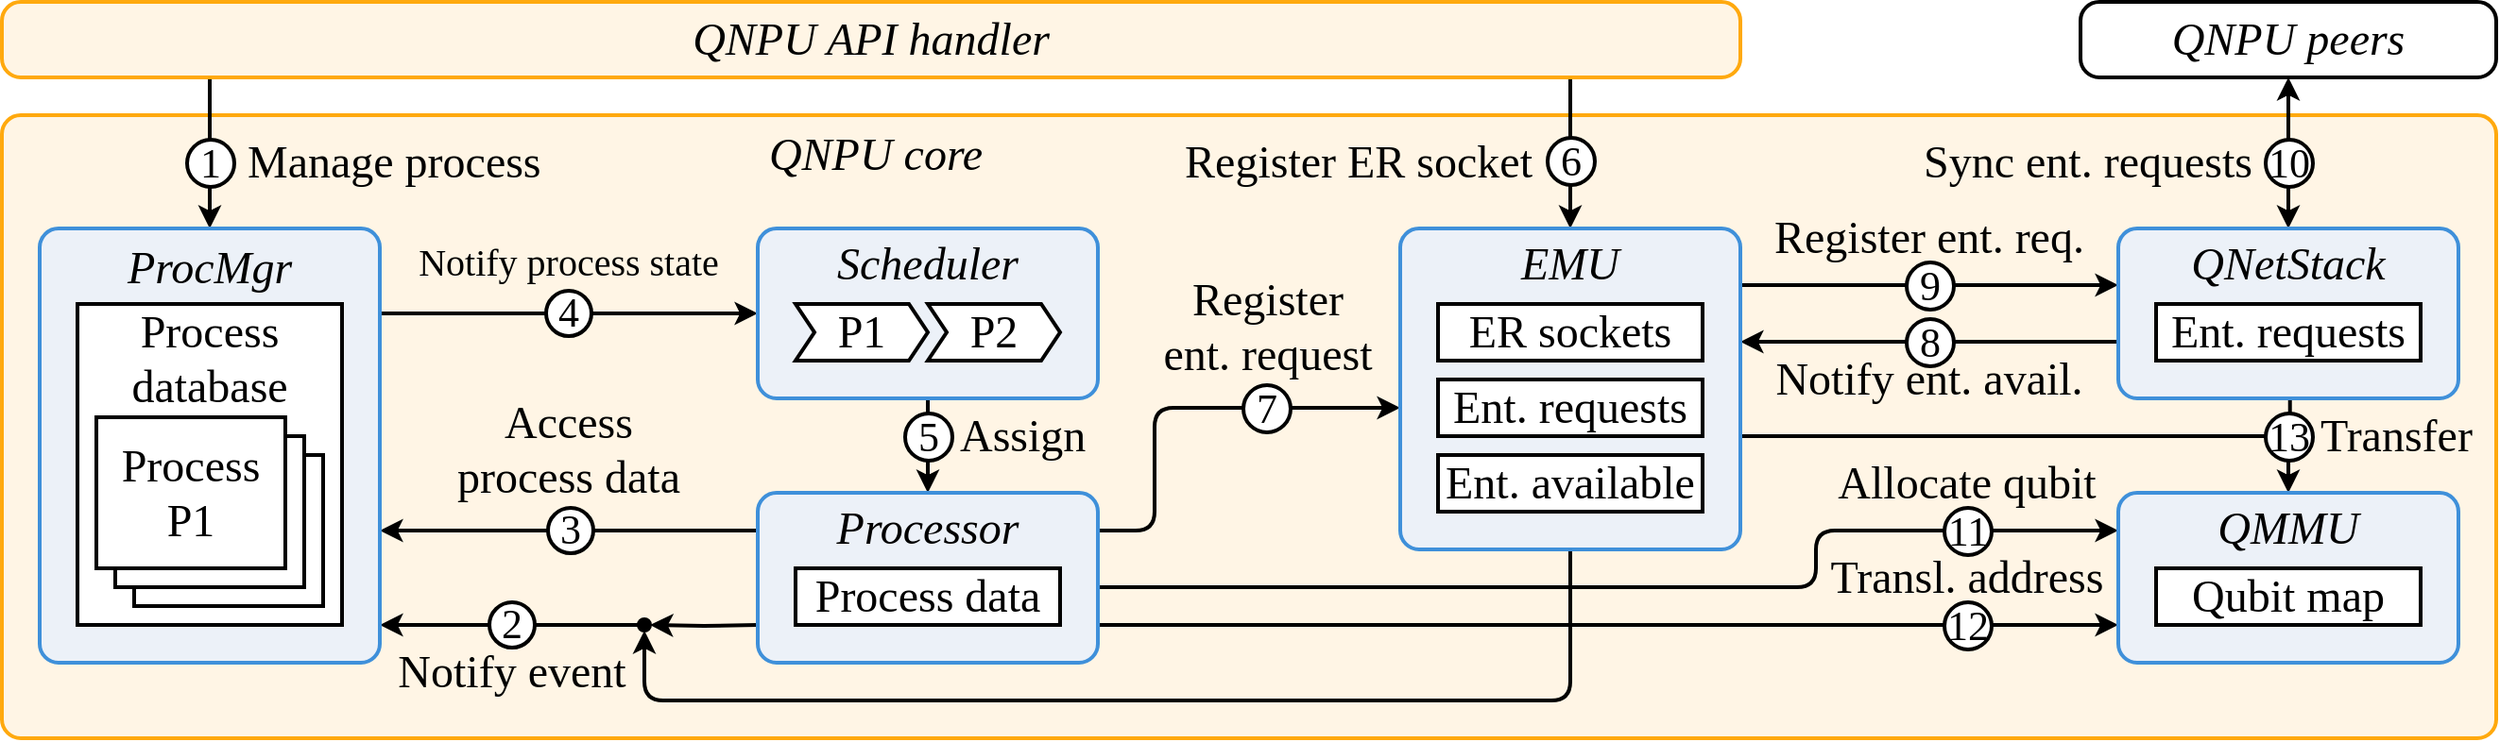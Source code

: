 <mxfile version="24.6.4" type="device">
  <diagram id="mJ-dKqEsO_aJzeUCnxig" name="Page-1">
    <mxGraphModel dx="1026" dy="-244" grid="1" gridSize="10" guides="1" tooltips="1" connect="1" arrows="1" fold="1" page="1" pageScale="1" pageWidth="1100" pageHeight="850" background="none" math="0" shadow="0">
      <root>
        <mxCell id="0" />
        <mxCell id="1" parent="0" />
        <mxCell id="3Ci6Us2nr3d3UgxeymEM-1" value="QNPU core" style="rounded=1;whiteSpace=wrap;html=1;strokeWidth=2;fontFamily=Times New Roman;fontSize=24;align=center;verticalAlign=top;spacingRight=395;spacingLeft=0;spacingTop=2;spacing=0;absoluteArcSize=1;arcSize=20;fontStyle=2;fillColor=#FFF5E5;strokeColor=#FFA90E;" parent="1" vertex="1">
          <mxGeometry x="80" y="1020" width="1320" height="330" as="geometry" />
        </mxCell>
        <mxCell id="0AGVeKyfi7na3ugY_2Dh-66" value="" style="endArrow=classic;html=1;strokeWidth=2;arcSize=20;" parent="1" edge="1">
          <mxGeometry width="50" height="50" relative="1" as="geometry">
            <mxPoint x="660" y="1270" as="sourcePoint" />
            <mxPoint x="1200" y="1240" as="targetPoint" />
            <Array as="points">
              <mxPoint x="1040" y="1270" />
              <mxPoint x="1040" y="1240" />
            </Array>
          </mxGeometry>
        </mxCell>
        <mxCell id="hcWTpKpT21OsxyFrRAE7-55" style="edgeStyle=orthogonalEdgeStyle;rounded=0;orthogonalLoop=1;jettySize=auto;html=1;entryX=0;entryY=0.5;entryDx=0;entryDy=0;strokeWidth=2;fontSize=20;arcSize=40;" parent="1" edge="1">
          <mxGeometry relative="1" as="geometry">
            <mxPoint x="280" y="1125" as="sourcePoint" />
            <mxPoint x="480" y="1125" as="targetPoint" />
          </mxGeometry>
        </mxCell>
        <mxCell id="hcWTpKpT21OsxyFrRAE7-59" style="edgeStyle=orthogonalEdgeStyle;rounded=0;orthogonalLoop=1;jettySize=auto;html=1;entryX=0;entryY=0.5;entryDx=0;entryDy=0;strokeWidth=2;fontSize=20;arcSize=40;" parent="1" edge="1">
          <mxGeometry relative="1" as="geometry">
            <mxPoint x="480" y="1240" as="sourcePoint" />
            <mxPoint x="280" y="1240" as="targetPoint" />
          </mxGeometry>
        </mxCell>
        <mxCell id="hcWTpKpT21OsxyFrRAE7-61" style="edgeStyle=orthogonalEdgeStyle;rounded=0;orthogonalLoop=1;jettySize=auto;html=1;entryX=0;entryY=0.5;entryDx=0;entryDy=0;strokeWidth=2;fontSize=20;exitX=0;exitY=0.5;exitDx=0;exitDy=0;arcSize=40;" parent="1" source="k2Un-w2lnXZwaTTrBxmM-7" edge="1">
          <mxGeometry relative="1" as="geometry">
            <mxPoint x="410" y="1290" as="sourcePoint" />
            <mxPoint x="280" y="1290" as="targetPoint" />
          </mxGeometry>
        </mxCell>
        <mxCell id="knLfs_AyrQ2a8iT-tpj--4" style="edgeStyle=orthogonalEdgeStyle;rounded=0;orthogonalLoop=1;jettySize=auto;html=1;strokeWidth=2;fontSize=20;arcSize=40;" parent="1" edge="1">
          <mxGeometry relative="1" as="geometry">
            <mxPoint x="660" y="1290" as="sourcePoint" />
            <mxPoint x="1200" y="1290" as="targetPoint" />
          </mxGeometry>
        </mxCell>
        <mxCell id="k2Un-w2lnXZwaTTrBxmM-11" style="edgeStyle=orthogonalEdgeStyle;rounded=1;orthogonalLoop=1;jettySize=auto;html=1;exitX=0.5;exitY=1;exitDx=0;exitDy=0;entryX=0.5;entryY=1;entryDx=0;entryDy=0;endArrow=classic;endFill=1;strokeWidth=2;arcSize=20;" parent="1" source="knLfs_AyrQ2a8iT-tpj--65" target="k2Un-w2lnXZwaTTrBxmM-7" edge="1">
          <mxGeometry relative="1" as="geometry">
            <Array as="points">
              <mxPoint x="910" y="1330" />
              <mxPoint x="420" y="1330" />
            </Array>
          </mxGeometry>
        </mxCell>
        <mxCell id="knLfs_AyrQ2a8iT-tpj--76" style="edgeStyle=orthogonalEdgeStyle;rounded=0;orthogonalLoop=1;jettySize=auto;html=1;entryX=0;entryY=0.5;entryDx=0;entryDy=0;strokeWidth=2;fontSize=20;arcSize=40;" parent="1" edge="1">
          <mxGeometry relative="1" as="geometry">
            <mxPoint x="1000" y="1110" as="sourcePoint" />
            <mxPoint x="1200" y="1110" as="targetPoint" />
          </mxGeometry>
        </mxCell>
        <mxCell id="knLfs_AyrQ2a8iT-tpj--78" style="edgeStyle=orthogonalEdgeStyle;rounded=0;orthogonalLoop=1;jettySize=auto;html=1;entryX=0;entryY=0.5;entryDx=0;entryDy=0;strokeWidth=2;fontSize=20;arcSize=40;" parent="1" edge="1">
          <mxGeometry relative="1" as="geometry">
            <mxPoint x="1200.0" y="1140" as="sourcePoint" />
            <mxPoint x="1000" y="1140" as="targetPoint" />
          </mxGeometry>
        </mxCell>
        <mxCell id="knLfs_AyrQ2a8iT-tpj--81" style="edgeStyle=orthogonalEdgeStyle;rounded=1;orthogonalLoop=1;jettySize=auto;html=1;exitX=0.5;exitY=1;exitDx=0;exitDy=0;strokeColor=#000000;strokeWidth=2;fontSize=20;fontColor=#000000;arcSize=20;" parent="1" edge="1">
          <mxGeometry relative="1" as="geometry">
            <mxPoint x="660" y="1240" as="sourcePoint" />
            <mxPoint x="820" y="1175" as="targetPoint" />
            <Array as="points">
              <mxPoint x="690" y="1240" />
              <mxPoint x="690" y="1175" />
            </Array>
          </mxGeometry>
        </mxCell>
        <mxCell id="k2Un-w2lnXZwaTTrBxmM-2" style="edgeStyle=orthogonalEdgeStyle;rounded=1;orthogonalLoop=1;jettySize=auto;html=1;entryX=0.5;entryY=0;entryDx=0;entryDy=0;strokeColor=#000000;strokeWidth=2;fontSize=20;fontColor=#000000;arcSize=20;" parent="1" edge="1">
          <mxGeometry relative="1" as="geometry">
            <mxPoint x="1000" y="1190" as="sourcePoint" />
            <mxPoint x="1290" y="1220" as="targetPoint" />
            <Array as="points">
              <mxPoint x="1020" y="1190" />
              <mxPoint x="1290" y="1190" />
            </Array>
          </mxGeometry>
        </mxCell>
        <mxCell id="k2Un-w2lnXZwaTTrBxmM-10" style="edgeStyle=orthogonalEdgeStyle;rounded=0;orthogonalLoop=1;jettySize=auto;html=1;strokeWidth=2;fontSize=20;entryX=1;entryY=0.5;entryDx=0;entryDy=0;arcSize=40;" parent="1" target="k2Un-w2lnXZwaTTrBxmM-7" edge="1">
          <mxGeometry relative="1" as="geometry">
            <mxPoint x="480" y="1290" as="sourcePoint" />
            <mxPoint x="430" y="1290" as="targetPoint" />
          </mxGeometry>
        </mxCell>
        <mxCell id="k2Un-w2lnXZwaTTrBxmM-12" style="edgeStyle=orthogonalEdgeStyle;rounded=0;orthogonalLoop=1;jettySize=auto;html=1;entryX=0.5;entryY=0;entryDx=0;entryDy=0;strokeColor=#000000;strokeWidth=2;fontSize=20;fontColor=#000000;arcSize=40;" parent="1" edge="1">
          <mxGeometry relative="1" as="geometry">
            <mxPoint x="190" y="1000" as="sourcePoint" />
            <mxPoint x="190" y="1080" as="targetPoint" />
            <Array as="points">
              <mxPoint x="190" y="1070" />
              <mxPoint x="190" y="1070" />
            </Array>
          </mxGeometry>
        </mxCell>
        <mxCell id="k2Un-w2lnXZwaTTrBxmM-14" style="edgeStyle=orthogonalEdgeStyle;rounded=0;orthogonalLoop=1;jettySize=auto;html=1;entryX=0.5;entryY=0;entryDx=0;entryDy=0;strokeColor=#000000;strokeWidth=2;fontSize=20;fontColor=#000000;arcSize=40;" parent="1" edge="1">
          <mxGeometry relative="1" as="geometry">
            <mxPoint x="910" y="1000" as="sourcePoint" />
            <mxPoint x="910" y="1080" as="targetPoint" />
            <Array as="points">
              <mxPoint x="910" y="1070" />
              <mxPoint x="910" y="1070" />
            </Array>
          </mxGeometry>
        </mxCell>
        <mxCell id="ZNSeiTaCfc-gXXWkrzvp-1" style="edgeStyle=orthogonalEdgeStyle;rounded=0;orthogonalLoop=1;jettySize=auto;html=1;entryX=0.5;entryY=0;entryDx=0;entryDy=0;strokeColor=#000000;strokeWidth=2;fontSize=20;fontColor=#000000;startArrow=classic;startFill=1;arcSize=40;" parent="1" edge="1">
          <mxGeometry relative="1" as="geometry">
            <mxPoint x="1290" y="1000" as="sourcePoint" />
            <mxPoint x="1290" y="1080" as="targetPoint" />
            <Array as="points">
              <mxPoint x="1290" y="1070" />
              <mxPoint x="1290" y="1070" />
            </Array>
          </mxGeometry>
        </mxCell>
        <mxCell id="hcWTpKpT21OsxyFrRAE7-52" style="edgeStyle=orthogonalEdgeStyle;rounded=0;orthogonalLoop=1;jettySize=auto;html=1;entryX=0.5;entryY=0;entryDx=0;entryDy=0;strokeColor=#000000;strokeWidth=2;fontSize=20;fontColor=#000000;" parent="1" edge="1">
          <mxGeometry relative="1" as="geometry">
            <mxPoint x="570" y="1170" as="sourcePoint" />
            <mxPoint x="570" y="1220.0" as="targetPoint" />
            <Array as="points">
              <mxPoint x="570" y="1210" />
              <mxPoint x="570" y="1210" />
            </Array>
          </mxGeometry>
        </mxCell>
        <mxCell id="hcWTpKpT21OsxyFrRAE7-53" value="Assign" style="text;html=1;strokeColor=none;fillColor=none;align=left;verticalAlign=middle;whiteSpace=wrap;rounded=0;fontSize=24;fontColor=#000000;fontFamily=Times New Roman;" parent="1" vertex="1">
          <mxGeometry x="585" y="1170" width="75" height="40" as="geometry" />
        </mxCell>
        <mxCell id="hcWTpKpT21OsxyFrRAE7-62" value="Notify process state" style="text;html=1;strokeColor=none;fillColor=none;align=center;verticalAlign=middle;whiteSpace=wrap;rounded=0;fontSize=20;fontColor=#000000;fontFamily=Times New Roman;spacing=0;" parent="1" vertex="1">
          <mxGeometry x="280" y="1077" width="200" height="40" as="geometry" />
        </mxCell>
        <mxCell id="hcWTpKpT21OsxyFrRAE7-63" value="Access process data" style="text;html=1;strokeColor=none;fillColor=none;align=center;verticalAlign=middle;whiteSpace=wrap;rounded=0;fontSize=24;fontColor=#000000;fontFamily=Times New Roman;spacing=0;" parent="1" vertex="1">
          <mxGeometry x="310" y="1164" width="140" height="65" as="geometry" />
        </mxCell>
        <mxCell id="hcWTpKpT21OsxyFrRAE7-64" value="Notify event" style="text;html=1;strokeColor=none;fillColor=none;align=center;verticalAlign=middle;whiteSpace=wrap;rounded=0;fontSize=24;fontColor=#000000;fontFamily=Times New Roman;spacing=0;" parent="1" vertex="1">
          <mxGeometry x="280" y="1297" width="140" height="35" as="geometry" />
        </mxCell>
        <mxCell id="knLfs_AyrQ2a8iT-tpj--5" value="Register&lt;br style=&quot;font-size: 24px;&quot;&gt;ent. request" style="text;html=1;strokeColor=none;fillColor=none;align=center;verticalAlign=middle;whiteSpace=wrap;rounded=0;fontSize=24;fontColor=#000000;fontFamily=Times New Roman;spacing=0;" parent="1" vertex="1">
          <mxGeometry x="690" y="1107" width="120" height="50" as="geometry" />
        </mxCell>
        <mxCell id="knLfs_AyrQ2a8iT-tpj--77" value="Register ent. req." style="text;html=1;strokeColor=none;fillColor=none;align=center;verticalAlign=middle;whiteSpace=wrap;rounded=0;fontSize=24;fontColor=#000000;fontFamily=Times New Roman;spacing=0;" parent="1" vertex="1">
          <mxGeometry x="1000" y="1075" width="200" height="20" as="geometry" />
        </mxCell>
        <mxCell id="knLfs_AyrQ2a8iT-tpj--79" value="Notify ent. avail." style="text;html=1;strokeColor=none;fillColor=none;align=center;verticalAlign=middle;whiteSpace=wrap;rounded=0;fontSize=24;fontColor=#000000;fontFamily=Times New Roman;spacing=0;" parent="1" vertex="1">
          <mxGeometry x="1000" y="1140" width="200" height="40" as="geometry" />
        </mxCell>
        <mxCell id="k2Un-w2lnXZwaTTrBxmM-3" value="Transfer" style="text;html=1;strokeColor=none;fillColor=none;align=left;verticalAlign=middle;whiteSpace=wrap;rounded=0;fontSize=24;fontColor=#000000;fontFamily=Times New Roman;" parent="1" vertex="1">
          <mxGeometry x="1305" y="1170" width="75" height="40" as="geometry" />
        </mxCell>
        <mxCell id="k2Un-w2lnXZwaTTrBxmM-7" value="" style="ellipse;whiteSpace=wrap;html=1;align=left;strokeWidth=2;fillColor=#000000;" parent="1" vertex="1">
          <mxGeometry x="417" y="1287" width="6" height="6" as="geometry" />
        </mxCell>
        <mxCell id="k2Un-w2lnXZwaTTrBxmM-13" value="Manage process" style="text;html=1;strokeColor=none;fillColor=none;align=left;verticalAlign=middle;whiteSpace=wrap;rounded=0;fontSize=24;fontColor=#000000;fontFamily=Times New Roman;" parent="1" vertex="1">
          <mxGeometry x="208" y="1030" width="175" height="30" as="geometry" />
        </mxCell>
        <mxCell id="k2Un-w2lnXZwaTTrBxmM-15" value="Register ER socket" style="text;html=1;strokeColor=none;fillColor=none;align=right;verticalAlign=middle;whiteSpace=wrap;rounded=0;fontSize=24;fontColor=#000000;fontFamily=Times New Roman;" parent="1" vertex="1">
          <mxGeometry x="687" y="1030" width="205" height="30" as="geometry" />
        </mxCell>
        <mxCell id="k2Un-w2lnXZwaTTrBxmM-18" value="6" style="ellipse;whiteSpace=wrap;html=1;aspect=fixed;align=center;strokeWidth=2;spacing=0;fontFamily=Times New Roman;fontSize=22;fontStyle=0" parent="1" vertex="1">
          <mxGeometry x="898" y="1032" width="25" height="25" as="geometry" />
        </mxCell>
        <mxCell id="k2Un-w2lnXZwaTTrBxmM-19" value="4" style="ellipse;whiteSpace=wrap;html=1;aspect=fixed;align=center;strokeWidth=2;spacing=0;fontFamily=Times New Roman;fontSize=22;fontStyle=0" parent="1" vertex="1">
          <mxGeometry x="368" y="1113" width="24" height="24" as="geometry" />
        </mxCell>
        <mxCell id="k2Un-w2lnXZwaTTrBxmM-20" value="5" style="ellipse;whiteSpace=wrap;html=1;aspect=fixed;align=center;strokeWidth=2;spacing=0;fontFamily=Times New Roman;fontSize=22;fontStyle=0" parent="1" vertex="1">
          <mxGeometry x="558" y="1178" width="25" height="25" as="geometry" />
        </mxCell>
        <mxCell id="k2Un-w2lnXZwaTTrBxmM-21" value="3" style="ellipse;whiteSpace=wrap;html=1;aspect=fixed;align=center;strokeWidth=2;spacing=0;fontFamily=Times New Roman;fontSize=22;fontStyle=0" parent="1" vertex="1">
          <mxGeometry x="369" y="1228" width="24" height="24" as="geometry" />
        </mxCell>
        <mxCell id="k2Un-w2lnXZwaTTrBxmM-22" value="7" style="ellipse;whiteSpace=wrap;html=1;aspect=fixed;align=center;strokeWidth=2;spacing=0;fontFamily=Times New Roman;fontSize=22;fontStyle=0" parent="1" vertex="1">
          <mxGeometry x="737" y="1163" width="25" height="25" as="geometry" />
        </mxCell>
        <mxCell id="k2Un-w2lnXZwaTTrBxmM-23" value="2" style="ellipse;whiteSpace=wrap;html=1;aspect=fixed;align=center;strokeWidth=2;spacing=0;fontFamily=Times New Roman;fontSize=22;fontStyle=0" parent="1" vertex="1">
          <mxGeometry x="338" y="1278" width="24" height="24" as="geometry" />
        </mxCell>
        <mxCell id="k2Un-w2lnXZwaTTrBxmM-24" value="9" style="ellipse;whiteSpace=wrap;html=1;aspect=fixed;align=center;strokeWidth=2;spacing=0;fontFamily=Times New Roman;fontSize=22;fontStyle=0" parent="1" vertex="1">
          <mxGeometry x="1088" y="1098" width="25" height="25" as="geometry" />
        </mxCell>
        <mxCell id="k2Un-w2lnXZwaTTrBxmM-26" value="12" style="ellipse;whiteSpace=wrap;html=1;aspect=fixed;align=center;strokeWidth=2;spacing=0;fontFamily=Times New Roman;fontSize=22;fontStyle=0" parent="1" vertex="1">
          <mxGeometry x="1108" y="1278" width="25" height="25" as="geometry" />
        </mxCell>
        <mxCell id="k2Un-w2lnXZwaTTrBxmM-27" value="8" style="ellipse;whiteSpace=wrap;html=1;aspect=fixed;align=center;strokeWidth=2;spacing=0;fontFamily=Times New Roman;fontSize=22;fontStyle=0" parent="1" vertex="1">
          <mxGeometry x="1088" y="1128" width="25" height="25" as="geometry" />
        </mxCell>
        <mxCell id="_O1KRrx9tnjUyHB0LHUW-12" value="" style="endArrow=none;html=1;rounded=0;fontSize=22;strokeWidth=2;" parent="1" edge="1">
          <mxGeometry width="50" height="50" relative="1" as="geometry">
            <mxPoint x="1290.86" y="1170.5" as="sourcePoint" />
            <mxPoint x="1290.86" y="1180.5" as="targetPoint" />
          </mxGeometry>
        </mxCell>
        <mxCell id="k2Un-w2lnXZwaTTrBxmM-28" value="13" style="ellipse;whiteSpace=wrap;html=1;aspect=fixed;align=center;strokeWidth=2;spacing=0;fontFamily=Times New Roman;fontSize=22;fontStyle=0" parent="1" vertex="1">
          <mxGeometry x="1278" y="1178" width="25" height="25" as="geometry" />
        </mxCell>
        <mxCell id="k2Un-w2lnXZwaTTrBxmM-33" value="1" style="ellipse;whiteSpace=wrap;html=1;aspect=fixed;align=center;strokeWidth=2;spacing=0;fontFamily=Times New Roman;fontSize=22;fontStyle=0" parent="1" vertex="1">
          <mxGeometry x="178" y="1033" width="25" height="25" as="geometry" />
        </mxCell>
        <mxCell id="hcWTpKpT21OsxyFrRAE7-13" value="ProcMgr" style="rounded=1;whiteSpace=wrap;html=1;strokeWidth=2;fontFamily=Times New Roman;fontSize=24;align=center;verticalAlign=top;spacingRight=0;spacingLeft=0;spacingTop=2;spacing=0;absoluteArcSize=1;arcSize=20;fontStyle=2;fillColor=#ECF1F8;strokeColor=#3F90DA;" parent="1" vertex="1">
          <mxGeometry x="100" y="1080" width="180" height="230" as="geometry" />
        </mxCell>
        <mxCell id="hcWTpKpT21OsxyFrRAE7-2" value="Process&lt;br style=&quot;font-size: 24px;&quot;&gt;database" style="rounded=0;whiteSpace=wrap;html=1;strokeWidth=2;fontFamily=Times New Roman;fontSize=24;align=center;verticalAlign=top;spacingRight=0;spacingLeft=0;spacingTop=-4;spacing=0;" parent="1" vertex="1">
          <mxGeometry x="120" y="1120" width="140" height="170" as="geometry" />
        </mxCell>
        <mxCell id="hcWTpKpT21OsxyFrRAE7-5" value="P1" style="rounded=0;whiteSpace=wrap;html=1;strokeWidth=2;fontFamily=Times New Roman;fontSize=20;align=center;" parent="1" vertex="1">
          <mxGeometry x="150" y="1200" width="100" height="80" as="geometry" />
        </mxCell>
        <mxCell id="hcWTpKpT21OsxyFrRAE7-4" value="P1" style="rounded=0;whiteSpace=wrap;html=1;strokeWidth=2;fontFamily=Times New Roman;fontSize=20;align=center;" parent="1" vertex="1">
          <mxGeometry x="140" y="1190" width="100" height="80" as="geometry" />
        </mxCell>
        <mxCell id="hcWTpKpT21OsxyFrRAE7-3" value="Process&lt;br style=&quot;font-size: 24px;&quot;&gt;P1" style="rounded=0;whiteSpace=wrap;html=1;strokeWidth=2;fontFamily=Times New Roman;fontSize=24;align=center;" parent="1" vertex="1">
          <mxGeometry x="130" y="1180" width="100" height="80" as="geometry" />
        </mxCell>
        <mxCell id="ZNSeiTaCfc-gXXWkrzvp-2" value="Sync ent. requests" style="text;html=1;strokeColor=none;fillColor=none;align=right;verticalAlign=middle;whiteSpace=wrap;rounded=0;fontSize=24;fontColor=#000000;fontFamily=Times New Roman;" parent="1" vertex="1">
          <mxGeometry x="1068" y="1030" width="205" height="30" as="geometry" />
        </mxCell>
        <mxCell id="ZNSeiTaCfc-gXXWkrzvp-3" value="10" style="ellipse;whiteSpace=wrap;html=1;aspect=fixed;align=center;strokeWidth=2;spacing=0;fontFamily=Times New Roman;fontSize=22;fontStyle=0" parent="1" vertex="1">
          <mxGeometry x="1278" y="1033" width="25" height="25" as="geometry" />
        </mxCell>
        <mxCell id="CUkcVJxK4daUj0EvW8yB-2" value="Allocate qubit" style="text;html=1;strokeColor=none;fillColor=none;align=center;verticalAlign=middle;whiteSpace=wrap;rounded=0;fontSize=24;fontColor=#000000;fontFamily=Times New Roman;spacing=0;" parent="1" vertex="1">
          <mxGeometry x="1040" y="1195" width="160" height="40" as="geometry" />
        </mxCell>
        <mxCell id="CUkcVJxK4daUj0EvW8yB-3" value="Transl. address" style="text;html=1;strokeColor=none;fillColor=none;align=center;verticalAlign=middle;whiteSpace=wrap;rounded=0;fontSize=24;fontColor=#000000;fontFamily=Times New Roman;spacing=0;" parent="1" vertex="1">
          <mxGeometry x="1040" y="1245" width="160" height="40" as="geometry" />
        </mxCell>
        <mxCell id="CUkcVJxK4daUj0EvW8yB-4" value="11" style="ellipse;whiteSpace=wrap;html=1;aspect=fixed;align=center;strokeWidth=2;spacing=0;fontFamily=Times New Roman;fontSize=22;fontStyle=0" parent="1" vertex="1">
          <mxGeometry x="1108" y="1228" width="25" height="25" as="geometry" />
        </mxCell>
        <mxCell id="knLfs_AyrQ2a8iT-tpj--1" value="QMMU" style="rounded=1;whiteSpace=wrap;html=1;strokeWidth=2;fontFamily=Times New Roman;fontSize=24;align=center;verticalAlign=top;spacingRight=0;spacingLeft=0;spacingTop=0;spacing=0;absoluteArcSize=1;arcSize=20;fontStyle=2;fillColor=#ECF1F8;strokeColor=#3F90DA;" parent="1" vertex="1">
          <mxGeometry x="1200" y="1220" width="180" height="90" as="geometry" />
        </mxCell>
        <mxCell id="knLfs_AyrQ2a8iT-tpj--2" value="Qubit map" style="rounded=0;whiteSpace=wrap;html=1;strokeWidth=2;fontFamily=Times New Roman;fontSize=24;align=center;verticalAlign=middle;spacingRight=0;spacingLeft=0;spacingTop=0;spacing=0;" parent="1" vertex="1">
          <mxGeometry x="1220" y="1260" width="140" height="30" as="geometry" />
        </mxCell>
        <mxCell id="knLfs_AyrQ2a8iT-tpj--34" value="QNetStack" style="rounded=1;whiteSpace=wrap;html=1;strokeWidth=2;fontFamily=Times New Roman;fontSize=24;align=center;verticalAlign=top;spacingRight=0;spacingLeft=0;spacingTop=0;spacing=0;absoluteArcSize=1;arcSize=20;fontStyle=2;fillColor=#ECF1F8;strokeColor=#3F90DA;" parent="1" vertex="1">
          <mxGeometry x="1200" y="1080" width="180" height="90" as="geometry" />
        </mxCell>
        <mxCell id="knLfs_AyrQ2a8iT-tpj--35" value="Ent. requests" style="rounded=0;whiteSpace=wrap;html=1;strokeWidth=2;fontFamily=Times New Roman;fontSize=24;align=center;verticalAlign=middle;spacingRight=0;spacingLeft=0;spacingTop=0;spacing=0;" parent="1" vertex="1">
          <mxGeometry x="1220" y="1120" width="140" height="30" as="geometry" />
        </mxCell>
        <mxCell id="knLfs_AyrQ2a8iT-tpj--65" value="EMU" style="rounded=1;whiteSpace=wrap;html=1;strokeWidth=2;fontFamily=Times New Roman;fontSize=24;align=center;verticalAlign=top;spacingRight=0;spacingLeft=0;spacingTop=0;spacing=0;absoluteArcSize=1;arcSize=20;fontStyle=2;fillColor=#ECF1F8;strokeColor=#3F90DA;" parent="1" vertex="1">
          <mxGeometry x="820" y="1080" width="180" height="170" as="geometry" />
        </mxCell>
        <mxCell id="knLfs_AyrQ2a8iT-tpj--66" value="ER sockets" style="rounded=0;whiteSpace=wrap;html=1;strokeWidth=2;fontFamily=Times New Roman;fontSize=24;align=center;verticalAlign=middle;spacingRight=0;spacingLeft=0;spacingTop=0;spacing=0;" parent="1" vertex="1">
          <mxGeometry x="840" y="1120" width="140" height="30" as="geometry" />
        </mxCell>
        <mxCell id="knLfs_AyrQ2a8iT-tpj--67" value="Ent. requests" style="rounded=0;whiteSpace=wrap;html=1;strokeWidth=2;fontFamily=Times New Roman;fontSize=24;align=center;verticalAlign=middle;spacingRight=0;spacingLeft=0;spacingTop=0;spacing=0;" parent="1" vertex="1">
          <mxGeometry x="840" y="1160" width="140" height="30" as="geometry" />
        </mxCell>
        <mxCell id="knLfs_AyrQ2a8iT-tpj--68" value="Ent. available" style="rounded=0;whiteSpace=wrap;html=1;strokeWidth=2;fontFamily=Times New Roman;fontSize=24;align=center;verticalAlign=middle;spacingRight=0;spacingLeft=0;spacingTop=0;spacing=0;" parent="1" vertex="1">
          <mxGeometry x="840" y="1200" width="140" height="30" as="geometry" />
        </mxCell>
        <mxCell id="hcWTpKpT21OsxyFrRAE7-39" value="Scheduler" style="rounded=1;whiteSpace=wrap;html=1;strokeWidth=2;fontFamily=Times New Roman;fontSize=24;align=center;verticalAlign=top;spacingRight=0;spacingLeft=0;spacingTop=0;spacing=0;absoluteArcSize=1;arcSize=20;fontStyle=2;fillColor=#ECF1F8;strokeColor=#3F90DA;" parent="1" vertex="1">
          <mxGeometry x="480" y="1080" width="180" height="90" as="geometry" />
        </mxCell>
        <mxCell id="hcWTpKpT21OsxyFrRAE7-29" value="Processor" style="rounded=1;whiteSpace=wrap;html=1;strokeWidth=2;fontFamily=Times New Roman;fontSize=24;align=center;verticalAlign=top;spacingRight=0;spacingLeft=0;spacingTop=0;spacing=0;absoluteArcSize=1;arcSize=20;fontStyle=2;fillColor=#ECF1F8;strokeColor=#3F90DA;" parent="1" vertex="1">
          <mxGeometry x="480" y="1220" width="180" height="90" as="geometry" />
        </mxCell>
        <mxCell id="hcWTpKpT21OsxyFrRAE7-30" value="Process data" style="rounded=0;whiteSpace=wrap;html=1;strokeWidth=2;fontFamily=Times New Roman;fontSize=24;align=center;verticalAlign=middle;spacingRight=0;spacingLeft=0;spacingTop=0;spacing=0;" parent="1" vertex="1">
          <mxGeometry x="500" y="1260" width="140" height="30" as="geometry" />
        </mxCell>
        <mxCell id="3Ci6Us2nr3d3UgxeymEM-2" value="QNPU API handler" style="rounded=1;whiteSpace=wrap;html=1;strokeWidth=2;fontFamily=Times New Roman;fontSize=24;align=center;verticalAlign=middle;spacingRight=0;spacingLeft=0;spacingTop=0;spacing=0;absoluteArcSize=1;arcSize=20;fontStyle=2;fillColor=#FFF5E5;strokeColor=#FFA90E;" parent="1" vertex="1">
          <mxGeometry x="80" y="960" width="920" height="40" as="geometry" />
        </mxCell>
        <mxCell id="3Ci6Us2nr3d3UgxeymEM-3" value="QNPU peers" style="rounded=1;whiteSpace=wrap;html=1;strokeWidth=2;fontFamily=Times New Roman;fontSize=24;align=center;verticalAlign=middle;spacingRight=0;spacingLeft=0;spacingTop=0;spacing=0;absoluteArcSize=1;arcSize=20;fontStyle=2;" parent="1" vertex="1">
          <mxGeometry x="1180" y="960" width="220" height="40" as="geometry" />
        </mxCell>
        <mxCell id="3Ci6Us2nr3d3UgxeymEM-9" value="P1" style="shape=step;perimeter=stepPerimeter;whiteSpace=wrap;html=1;fixedSize=1;strokeWidth=2;size=10;fontSize=24;fontFamily=Times New Roman;" parent="1" vertex="1">
          <mxGeometry x="500" y="1120" width="70" height="30" as="geometry" />
        </mxCell>
        <mxCell id="3Ci6Us2nr3d3UgxeymEM-10" value="P2" style="shape=step;perimeter=stepPerimeter;whiteSpace=wrap;html=1;fixedSize=1;strokeWidth=2;size=10;fontSize=24;fontFamily=Times New Roman;" parent="1" vertex="1">
          <mxGeometry x="570" y="1120" width="70" height="30" as="geometry" />
        </mxCell>
      </root>
    </mxGraphModel>
  </diagram>
</mxfile>
